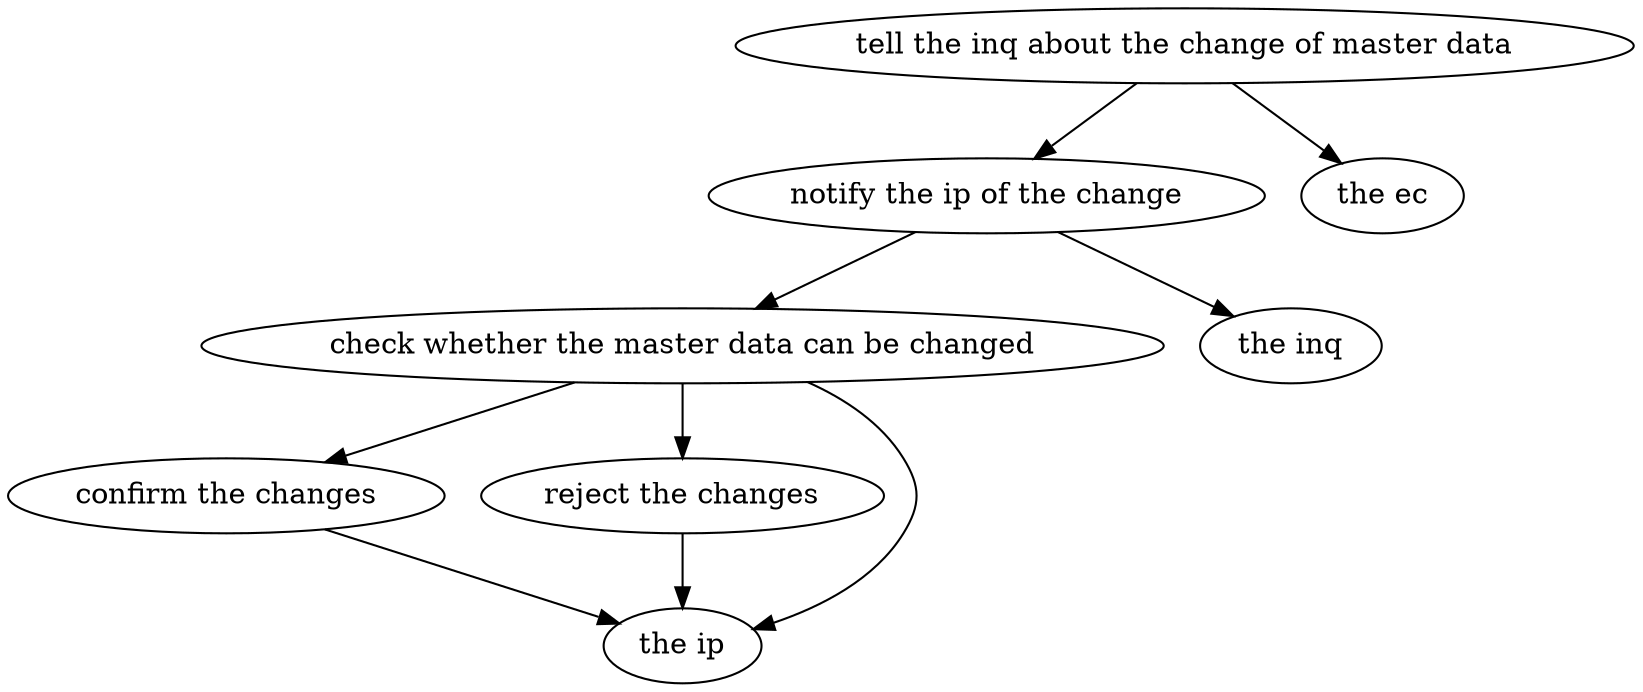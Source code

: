 strict digraph "doc-10.12" {
	graph [name="doc-10.12"];
	"tell the inq about the change of master data"	[attrs="{'type': 'Activity', 'label': 'tell the inq about the change of master data'}"];
	"notify the ip of the change"	[attrs="{'type': 'Activity', 'label': 'notify the ip of the change'}"];
	"tell the inq about the change of master data" -> "notify the ip of the change"	[attrs="{'type': 'flow', 'label': 'flow'}"];
	"the ec"	[attrs="{'type': 'Actor', 'label': 'the ec'}"];
	"tell the inq about the change of master data" -> "the ec"	[attrs="{'type': 'actor performer', 'label': 'actor performer'}"];
	"check whether the master data can be changed"	[attrs="{'type': 'Activity', 'label': 'check whether the master data can be changed'}"];
	"notify the ip of the change" -> "check whether the master data can be changed"	[attrs="{'type': 'flow', 'label': 'flow'}"];
	"the inq"	[attrs="{'type': 'Actor', 'label': 'the inq'}"];
	"notify the ip of the change" -> "the inq"	[attrs="{'type': 'actor performer', 'label': 'actor performer'}"];
	"confirm the changes"	[attrs="{'type': 'Activity', 'label': 'confirm the changes'}"];
	"check whether the master data can be changed" -> "confirm the changes"	[attrs="{'type': 'flow', 'label': 'flow'}"];
	"reject the changes"	[attrs="{'type': 'Activity', 'label': 'reject the changes'}"];
	"check whether the master data can be changed" -> "reject the changes"	[attrs="{'type': 'flow', 'label': 'flow'}"];
	"the ip"	[attrs="{'type': 'Actor', 'label': 'the ip'}"];
	"check whether the master data can be changed" -> "the ip"	[attrs="{'type': 'actor performer', 'label': 'actor performer'}"];
	"confirm the changes" -> "the ip"	[attrs="{'type': 'actor performer', 'label': 'actor performer'}"];
	"reject the changes" -> "the ip"	[attrs="{'type': 'actor performer', 'label': 'actor performer'}"];
}
